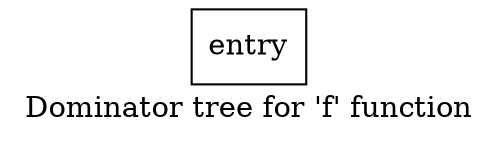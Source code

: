 digraph "Dominator tree for 'f' function" {
	label="Dominator tree for 'f' function";

	Node0x16c2cd0 [shape=record,label="{entry}"];
}
